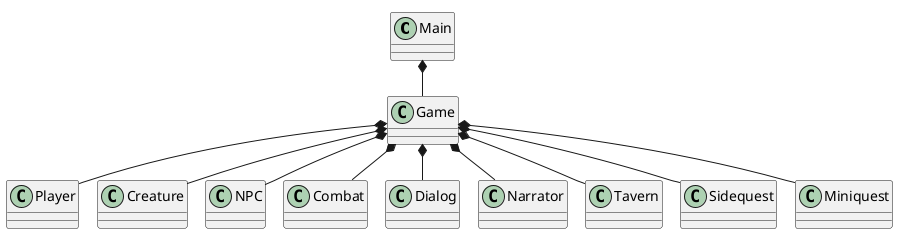 @startuml

!pragma layout smetana

Main *-- Game
Game *-- Player
Game *-- Creature
Game *-- NPC
Game *-- Combat
Game *-- Dialog
Game *-- Narrator
Game *-- Tavern
Game *-- Sidequest
Game *-- Miniquest


@enduml